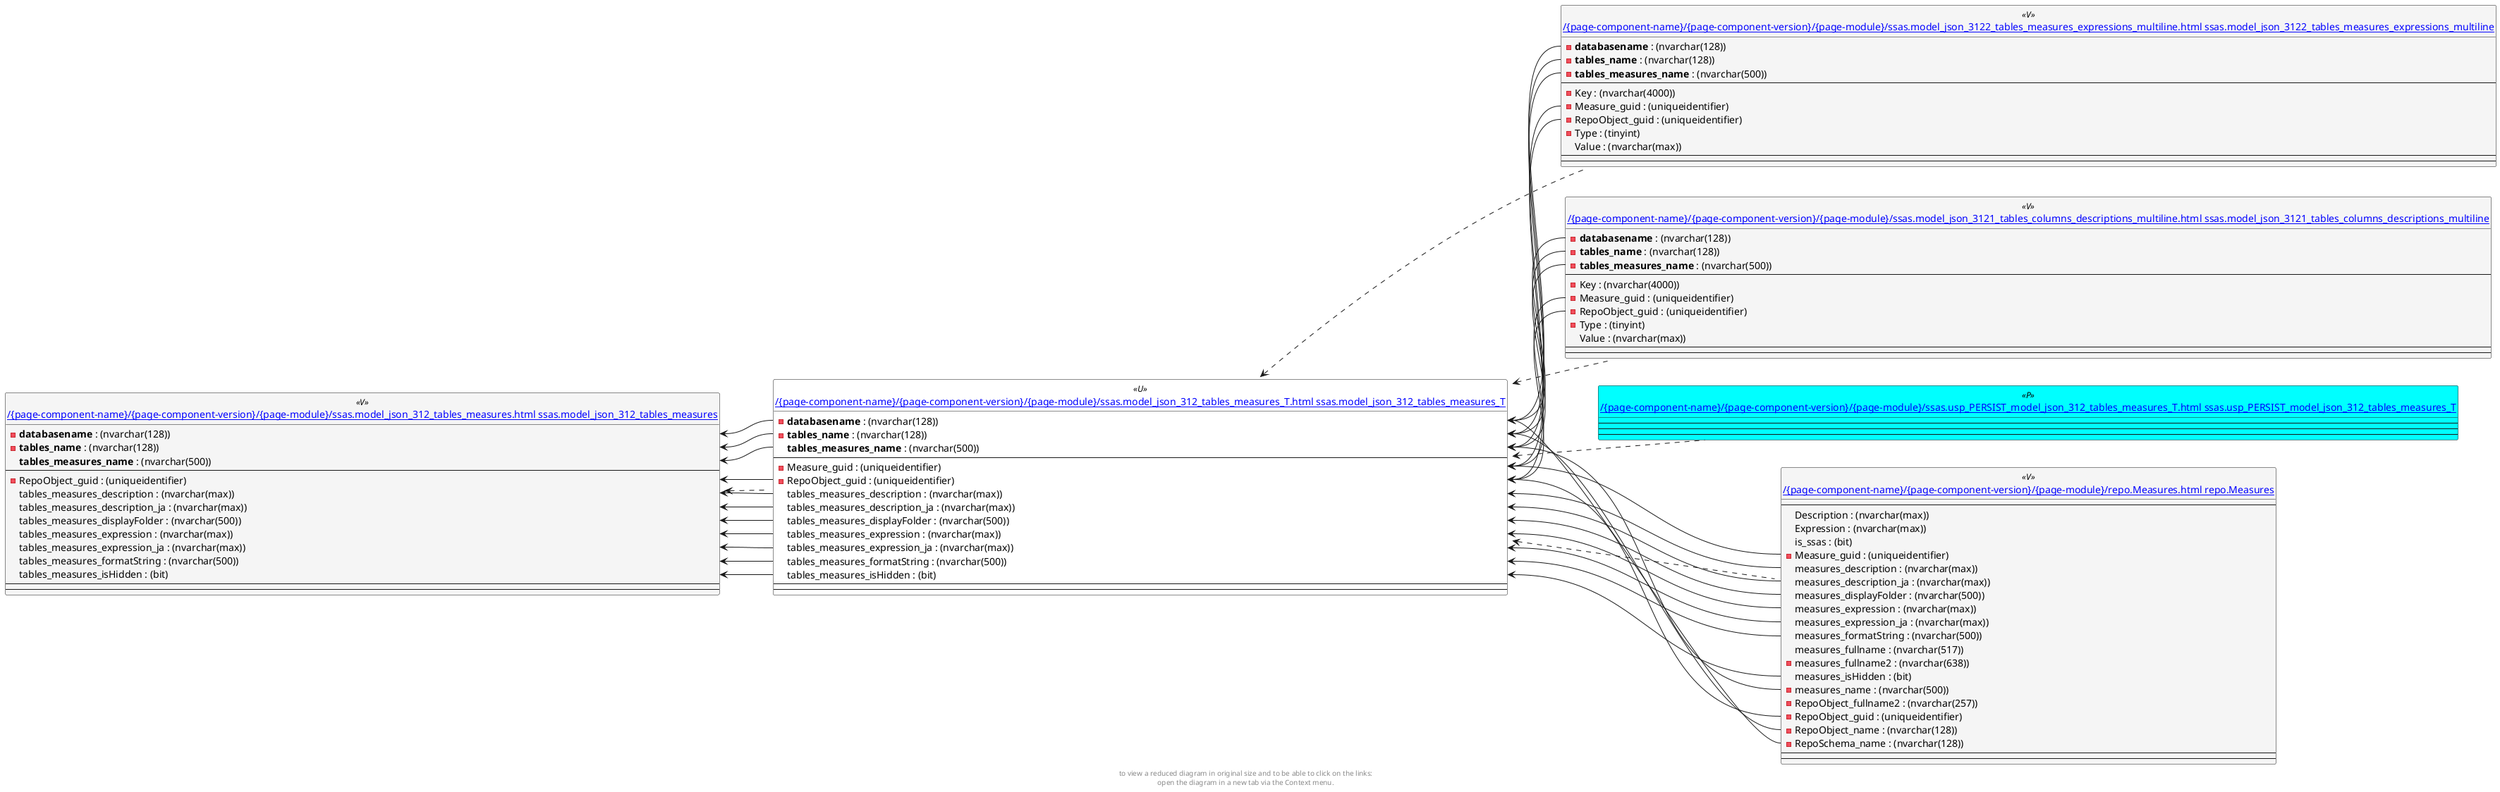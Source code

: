 @startuml
left to right direction
'top to bottom direction
hide circle
'avoide "." issues:
set namespaceSeparator none


skinparam class {
  BackgroundColor White
  BackgroundColor<<FN>> Yellow
  BackgroundColor<<FS>> Yellow
  BackgroundColor<<FT>> LightGray
  BackgroundColor<<IF>> Yellow
  BackgroundColor<<IS>> Yellow
  BackgroundColor<<P>> Aqua
  BackgroundColor<<PC>> Aqua
  BackgroundColor<<SN>> Yellow
  BackgroundColor<<SO>> SlateBlue
  BackgroundColor<<TF>> LightGray
  BackgroundColor<<TR>> Tomato
  BackgroundColor<<U>> White
  BackgroundColor<<V>> WhiteSmoke
  BackgroundColor<<X>> Aqua
}


entity "[[{site-url}/{page-component-name}/{page-component-version}/{page-module}/repo.Measures.html repo.Measures]]" as repo.Measures << V >> {
  --
  Description : (nvarchar(max))
  Expression : (nvarchar(max))
  is_ssas : (bit)
  - Measure_guid : (uniqueidentifier)
  measures_description : (nvarchar(max))
  measures_description_ja : (nvarchar(max))
  measures_displayFolder : (nvarchar(500))
  measures_expression : (nvarchar(max))
  measures_expression_ja : (nvarchar(max))
  measures_formatString : (nvarchar(500))
  measures_fullname : (nvarchar(517))
  - measures_fullname2 : (nvarchar(638))
  measures_isHidden : (bit)
  - measures_name : (nvarchar(500))
  - RepoObject_fullname2 : (nvarchar(257))
  - RepoObject_guid : (uniqueidentifier)
  - RepoObject_name : (nvarchar(128))
  - RepoSchema_name : (nvarchar(128))
  --
  --
}

entity "[[{site-url}/{page-component-name}/{page-component-version}/{page-module}/ssas.model_json_312_tables_measures.html ssas.model_json_312_tables_measures]]" as ssas.model_json_312_tables_measures << V >> {
  - **databasename** : (nvarchar(128))
  - **tables_name** : (nvarchar(128))
  **tables_measures_name** : (nvarchar(500))
  --
  - RepoObject_guid : (uniqueidentifier)
  tables_measures_description : (nvarchar(max))
  tables_measures_description_ja : (nvarchar(max))
  tables_measures_displayFolder : (nvarchar(500))
  tables_measures_expression : (nvarchar(max))
  tables_measures_expression_ja : (nvarchar(max))
  tables_measures_formatString : (nvarchar(500))
  tables_measures_isHidden : (bit)
  --
  --
}

entity "[[{site-url}/{page-component-name}/{page-component-version}/{page-module}/ssas.model_json_312_tables_measures_T.html ssas.model_json_312_tables_measures_T]]" as ssas.model_json_312_tables_measures_T << U >> {
  - **databasename** : (nvarchar(128))
  - **tables_name** : (nvarchar(128))
  **tables_measures_name** : (nvarchar(500))
  --
  - Measure_guid : (uniqueidentifier)
  - RepoObject_guid : (uniqueidentifier)
  tables_measures_description : (nvarchar(max))
  tables_measures_description_ja : (nvarchar(max))
  tables_measures_displayFolder : (nvarchar(500))
  tables_measures_expression : (nvarchar(max))
  tables_measures_expression_ja : (nvarchar(max))
  tables_measures_formatString : (nvarchar(500))
  tables_measures_isHidden : (bit)
  --
  --
}

entity "[[{site-url}/{page-component-name}/{page-component-version}/{page-module}/ssas.model_json_3121_tables_columns_descriptions_multiline.html ssas.model_json_3121_tables_columns_descriptions_multiline]]" as ssas.model_json_3121_tables_columns_descriptions_multiline << V >> {
  - **databasename** : (nvarchar(128))
  - **tables_name** : (nvarchar(128))
  - **tables_measures_name** : (nvarchar(500))
  --
  - Key : (nvarchar(4000))
  - Measure_guid : (uniqueidentifier)
  - RepoObject_guid : (uniqueidentifier)
  - Type : (tinyint)
  Value : (nvarchar(max))
  --
  --
}

entity "[[{site-url}/{page-component-name}/{page-component-version}/{page-module}/ssas.model_json_3122_tables_measures_expressions_multiline.html ssas.model_json_3122_tables_measures_expressions_multiline]]" as ssas.model_json_3122_tables_measures_expressions_multiline << V >> {
  - **databasename** : (nvarchar(128))
  - **tables_name** : (nvarchar(128))
  - **tables_measures_name** : (nvarchar(500))
  --
  - Key : (nvarchar(4000))
  - Measure_guid : (uniqueidentifier)
  - RepoObject_guid : (uniqueidentifier)
  - Type : (tinyint)
  Value : (nvarchar(max))
  --
  --
}

entity "[[{site-url}/{page-component-name}/{page-component-version}/{page-module}/ssas.usp_PERSIST_model_json_312_tables_measures_T.html ssas.usp_PERSIST_model_json_312_tables_measures_T]]" as ssas.usp_PERSIST_model_json_312_tables_measures_T << P >> {
  --
  --
  --
}

ssas.model_json_312_tables_measures <.. ssas.model_json_312_tables_measures_T
ssas.model_json_312_tables_measures_T <.. repo.Measures
ssas.model_json_312_tables_measures_T <.. ssas.model_json_3121_tables_columns_descriptions_multiline
ssas.model_json_312_tables_measures_T <.. ssas.model_json_3122_tables_measures_expressions_multiline
ssas.model_json_312_tables_measures_T <.. ssas.usp_PERSIST_model_json_312_tables_measures_T
ssas.model_json_312_tables_measures::databasename <-- ssas.model_json_312_tables_measures_T::databasename
ssas.model_json_312_tables_measures::RepoObject_guid <-- ssas.model_json_312_tables_measures_T::RepoObject_guid
ssas.model_json_312_tables_measures::tables_measures_description <-- ssas.model_json_312_tables_measures_T::tables_measures_description
ssas.model_json_312_tables_measures::tables_measures_description_ja <-- ssas.model_json_312_tables_measures_T::tables_measures_description_ja
ssas.model_json_312_tables_measures::tables_measures_displayFolder <-- ssas.model_json_312_tables_measures_T::tables_measures_displayFolder
ssas.model_json_312_tables_measures::tables_measures_expression <-- ssas.model_json_312_tables_measures_T::tables_measures_expression
ssas.model_json_312_tables_measures::tables_measures_expression_ja <-- ssas.model_json_312_tables_measures_T::tables_measures_expression_ja
ssas.model_json_312_tables_measures::tables_measures_formatString <-- ssas.model_json_312_tables_measures_T::tables_measures_formatString
ssas.model_json_312_tables_measures::tables_measures_isHidden <-- ssas.model_json_312_tables_measures_T::tables_measures_isHidden
ssas.model_json_312_tables_measures::tables_measures_name <-- ssas.model_json_312_tables_measures_T::tables_measures_name
ssas.model_json_312_tables_measures::tables_name <-- ssas.model_json_312_tables_measures_T::tables_name
ssas.model_json_312_tables_measures_T::databasename <-- ssas.model_json_3121_tables_columns_descriptions_multiline::databasename
ssas.model_json_312_tables_measures_T::databasename <-- repo.Measures::RepoSchema_name
ssas.model_json_312_tables_measures_T::databasename <-- ssas.model_json_3122_tables_measures_expressions_multiline::databasename
ssas.model_json_312_tables_measures_T::Measure_guid <-- ssas.model_json_3121_tables_columns_descriptions_multiline::Measure_guid
ssas.model_json_312_tables_measures_T::Measure_guid <-- repo.Measures::Measure_guid
ssas.model_json_312_tables_measures_T::Measure_guid <-- ssas.model_json_3122_tables_measures_expressions_multiline::Measure_guid
ssas.model_json_312_tables_measures_T::RepoObject_guid <-- ssas.model_json_3121_tables_columns_descriptions_multiline::RepoObject_guid
ssas.model_json_312_tables_measures_T::RepoObject_guid <-- repo.Measures::RepoObject_guid
ssas.model_json_312_tables_measures_T::RepoObject_guid <-- ssas.model_json_3122_tables_measures_expressions_multiline::RepoObject_guid
ssas.model_json_312_tables_measures_T::tables_measures_description <-- repo.Measures::measures_description
ssas.model_json_312_tables_measures_T::tables_measures_description_ja <-- repo.Measures::measures_description_ja
ssas.model_json_312_tables_measures_T::tables_measures_displayFolder <-- repo.Measures::measures_displayFolder
ssas.model_json_312_tables_measures_T::tables_measures_expression <-- repo.Measures::measures_expression
ssas.model_json_312_tables_measures_T::tables_measures_expression_ja <-- repo.Measures::measures_expression_ja
ssas.model_json_312_tables_measures_T::tables_measures_formatString <-- repo.Measures::measures_formatString
ssas.model_json_312_tables_measures_T::tables_measures_isHidden <-- repo.Measures::measures_isHidden
ssas.model_json_312_tables_measures_T::tables_measures_name <-- ssas.model_json_3121_tables_columns_descriptions_multiline::tables_measures_name
ssas.model_json_312_tables_measures_T::tables_measures_name <-- repo.Measures::measures_name
ssas.model_json_312_tables_measures_T::tables_measures_name <-- ssas.model_json_3122_tables_measures_expressions_multiline::tables_measures_name
ssas.model_json_312_tables_measures_T::tables_name <-- ssas.model_json_3121_tables_columns_descriptions_multiline::tables_name
ssas.model_json_312_tables_measures_T::tables_name <-- repo.Measures::RepoObject_name
ssas.model_json_312_tables_measures_T::tables_name <-- ssas.model_json_3122_tables_measures_expressions_multiline::tables_name
footer
to view a reduced diagram in original size and to be able to click on the links:
open the diagram in a new tab via the Context menu.
end footer

@enduml

